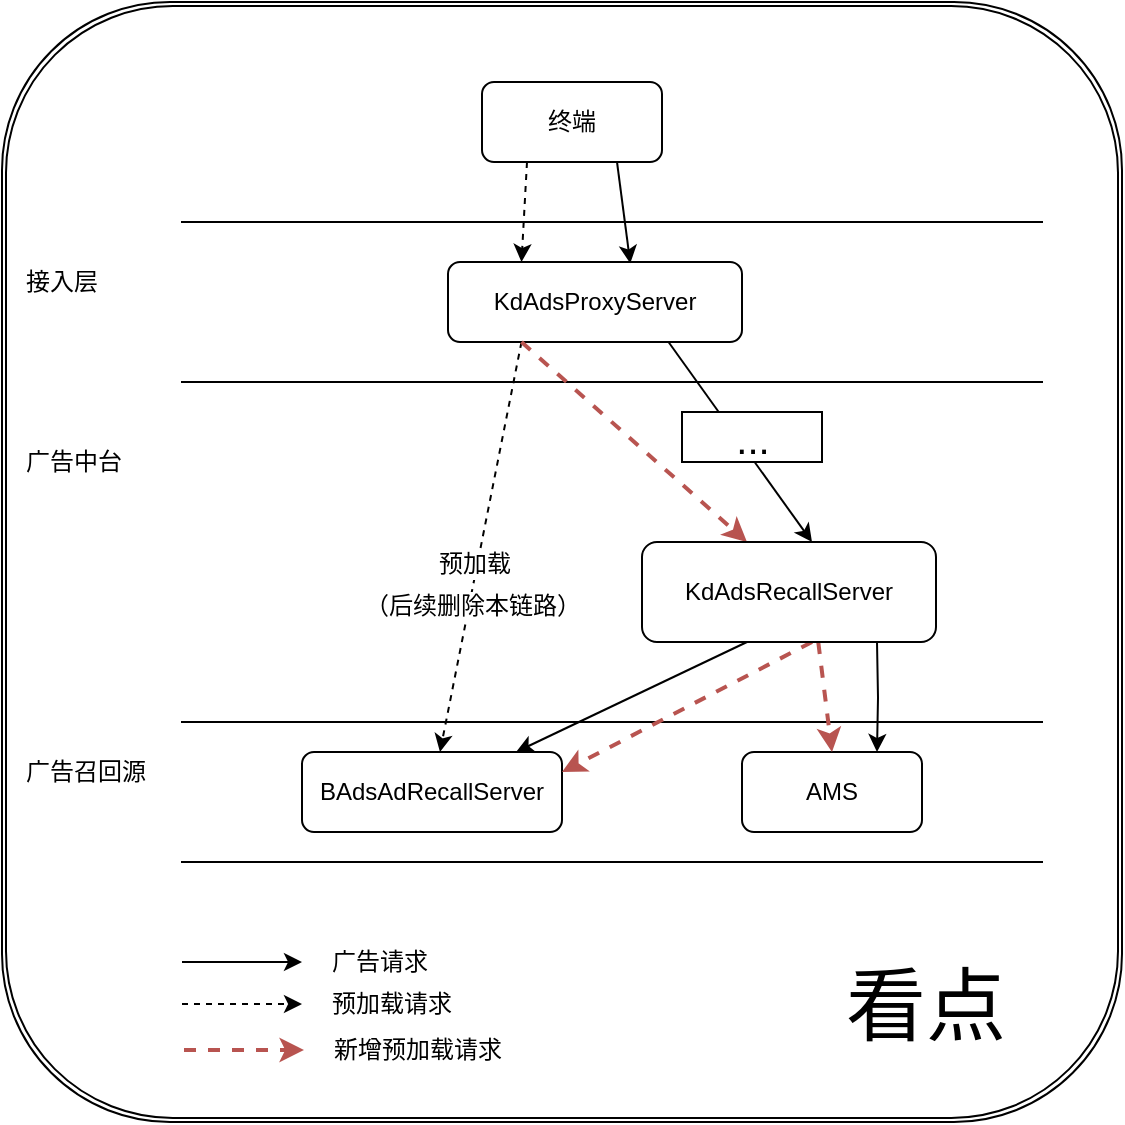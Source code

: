 <mxfile version="12.2.3" type="github" pages="1"><diagram id="mRfGf9wuqOCuwFYnlTi9" name="Page-1"><mxGraphModel dx="1185" dy="641" grid="1" gridSize="10" guides="1" tooltips="1" connect="1" arrows="1" fold="1" page="1" pageScale="1" pageWidth="827" pageHeight="1169" math="0" shadow="0"><root><mxCell id="0"/><mxCell id="1" parent="0"/><mxCell id="LxMDBkoJBfYKgF8RQkEa-2" value="" style="html=1;dashed=0;whitespace=wrap;shape=partialRectangle;right=0;left=0;fillColor=none;" vertex="1" parent="1"><mxGeometry x="160" y="150" width="430" height="80" as="geometry"/></mxCell><mxCell id="LxMDBkoJBfYKgF8RQkEa-3" value="终端" style="rounded=1;whiteSpace=wrap;html=1;" vertex="1" parent="1"><mxGeometry x="310" y="80" width="90" height="40" as="geometry"/></mxCell><mxCell id="LxMDBkoJBfYKgF8RQkEa-4" value="KdAdsProxyServer" style="rounded=1;whiteSpace=wrap;html=1;" vertex="1" parent="1"><mxGeometry x="293" y="170" width="147" height="40" as="geometry"/></mxCell><mxCell id="LxMDBkoJBfYKgF8RQkEa-5" value="" style="html=1;dashed=0;whitespace=wrap;shape=partialRectangle;right=0;left=0;fillColor=none;" vertex="1" parent="1"><mxGeometry x="160" y="400" width="430" height="70" as="geometry"/></mxCell><mxCell id="LxMDBkoJBfYKgF8RQkEa-6" value="BAdsAdRecallServer" style="rounded=1;whiteSpace=wrap;html=1;" vertex="1" parent="1"><mxGeometry x="220" y="415" width="130" height="40" as="geometry"/></mxCell><mxCell id="LxMDBkoJBfYKgF8RQkEa-8" value="AMS" style="rounded=1;whiteSpace=wrap;html=1;" vertex="1" parent="1"><mxGeometry x="440" y="415" width="90" height="40" as="geometry"/></mxCell><mxCell id="LxMDBkoJBfYKgF8RQkEa-20" style="edgeStyle=orthogonalEdgeStyle;rounded=0;orthogonalLoop=1;jettySize=auto;html=1;exitX=0.75;exitY=1;exitDx=0;exitDy=0;entryX=0.75;entryY=0;entryDx=0;entryDy=0;" edge="1" parent="1" target="LxMDBkoJBfYKgF8RQkEa-8"><mxGeometry relative="1" as="geometry"><mxPoint x="507.5" y="359.833" as="sourcePoint"/></mxGeometry></mxCell><mxCell id="LxMDBkoJBfYKgF8RQkEa-10" value="" style="endArrow=classic;html=1;entryX=0.62;entryY=0.017;entryDx=0;entryDy=0;exitX=0.75;exitY=1;exitDx=0;exitDy=0;entryPerimeter=0;" edge="1" parent="1" source="LxMDBkoJBfYKgF8RQkEa-3" target="LxMDBkoJBfYKgF8RQkEa-4"><mxGeometry width="50" height="50" relative="1" as="geometry"><mxPoint x="350" y="160" as="sourcePoint"/><mxPoint x="400" y="110" as="targetPoint"/></mxGeometry></mxCell><mxCell id="LxMDBkoJBfYKgF8RQkEa-11" value="" style="endArrow=classic;html=1;exitX=0.25;exitY=1;exitDx=0;exitDy=0;dashed=1;" edge="1" parent="1" source="LxMDBkoJBfYKgF8RQkEa-4" target="LxMDBkoJBfYKgF8RQkEa-6"><mxGeometry width="50" height="50" relative="1" as="geometry"><mxPoint x="280" y="350" as="sourcePoint"/><mxPoint x="330" y="300" as="targetPoint"/></mxGeometry></mxCell><mxCell id="LxMDBkoJBfYKgF8RQkEa-12" value="预加载" style="text;html=1;resizable=0;points=[];align=center;verticalAlign=middle;labelBackgroundColor=#ffffff;" vertex="1" connectable="0" parent="LxMDBkoJBfYKgF8RQkEa-11"><mxGeometry x="0.086" y="-2" relative="1" as="geometry"><mxPoint as="offset"/></mxGeometry></mxCell><mxCell id="LxMDBkoJBfYKgF8RQkEa-40" value="（后续删除本链路）" style="text;html=1;resizable=0;points=[];align=center;verticalAlign=middle;labelBackgroundColor=#ffffff;" vertex="1" connectable="0" parent="LxMDBkoJBfYKgF8RQkEa-11"><mxGeometry x="0.28" y="1" relative="1" as="geometry"><mxPoint as="offset"/></mxGeometry></mxCell><mxCell id="LxMDBkoJBfYKgF8RQkEa-18" value="" style="endArrow=classic;html=1;entryX=0.5;entryY=0;entryDx=0;entryDy=0;exitX=0.75;exitY=1;exitDx=0;exitDy=0;" edge="1" parent="1" source="LxMDBkoJBfYKgF8RQkEa-4"><mxGeometry width="50" height="50" relative="1" as="geometry"><mxPoint x="370" y="310" as="sourcePoint"/><mxPoint x="475" y="310.0" as="targetPoint"/></mxGeometry></mxCell><mxCell id="LxMDBkoJBfYKgF8RQkEa-23" value="广告中台" style="text;html=1;resizable=0;points=[];autosize=1;align=left;verticalAlign=top;spacingTop=-4;" vertex="1" parent="1"><mxGeometry x="80" y="260" width="60" height="20" as="geometry"/></mxCell><mxCell id="LxMDBkoJBfYKgF8RQkEa-25" value="广告召回源" style="text;html=1;resizable=0;points=[];autosize=1;align=left;verticalAlign=top;spacingTop=-4;" vertex="1" parent="1"><mxGeometry x="80" y="415" width="80" height="20" as="geometry"/></mxCell><mxCell id="LxMDBkoJBfYKgF8RQkEa-26" value="接入层" style="text;html=1;resizable=0;points=[];autosize=1;align=left;verticalAlign=top;spacingTop=-4;" vertex="1" parent="1"><mxGeometry x="80" y="170" width="50" height="20" as="geometry"/></mxCell><mxCell id="LxMDBkoJBfYKgF8RQkEa-27" value="" style="endArrow=classic;html=1;exitX=0.25;exitY=1;exitDx=0;exitDy=0;" edge="1" parent="1" target="LxMDBkoJBfYKgF8RQkEa-6"><mxGeometry width="50" height="50" relative="1" as="geometry"><mxPoint x="442.5" y="360.0" as="sourcePoint"/><mxPoint x="485" y="320.0" as="targetPoint"/></mxGeometry></mxCell><mxCell id="LxMDBkoJBfYKgF8RQkEa-29" value="" style="endArrow=classic;html=1;" edge="1" parent="1"><mxGeometry width="50" height="50" relative="1" as="geometry"><mxPoint x="160" y="520" as="sourcePoint"/><mxPoint x="220" y="520" as="targetPoint"/></mxGeometry></mxCell><mxCell id="LxMDBkoJBfYKgF8RQkEa-30" value="广告请求" style="text;html=1;resizable=0;points=[];autosize=1;align=left;verticalAlign=top;spacingTop=-4;" vertex="1" parent="1"><mxGeometry x="233" y="510" width="60" height="20" as="geometry"/></mxCell><mxCell id="LxMDBkoJBfYKgF8RQkEa-31" value="" style="endArrow=classic;html=1;dashed=1;" edge="1" parent="1"><mxGeometry width="50" height="50" relative="1" as="geometry"><mxPoint x="160" y="541" as="sourcePoint"/><mxPoint x="220" y="541" as="targetPoint"/></mxGeometry></mxCell><mxCell id="LxMDBkoJBfYKgF8RQkEa-33" value="预加载请求" style="text;html=1;resizable=0;points=[];autosize=1;align=left;verticalAlign=top;spacingTop=-4;" vertex="1" parent="1"><mxGeometry x="233" y="531" width="80" height="20" as="geometry"/></mxCell><mxCell id="LxMDBkoJBfYKgF8RQkEa-34" value="" style="endArrow=classic;html=1;dashed=1;exitX=0.25;exitY=1;exitDx=0;exitDy=0;entryX=0.25;entryY=0;entryDx=0;entryDy=0;" edge="1" parent="1" source="LxMDBkoJBfYKgF8RQkEa-3" target="LxMDBkoJBfYKgF8RQkEa-4"><mxGeometry width="50" height="50" relative="1" as="geometry"><mxPoint x="170" y="570" as="sourcePoint"/><mxPoint x="230" y="570" as="targetPoint"/></mxGeometry></mxCell><mxCell id="LxMDBkoJBfYKgF8RQkEa-35" value="" style="endArrow=classic;html=1;dashed=1;fillColor=#f8cecc;strokeColor=#b85450;strokeWidth=2;" edge="1" parent="1"><mxGeometry width="50" height="50" relative="1" as="geometry"><mxPoint x="161" y="564" as="sourcePoint"/><mxPoint x="221" y="564" as="targetPoint"/></mxGeometry></mxCell><mxCell id="LxMDBkoJBfYKgF8RQkEa-36" value="新增预加载请求" style="text;html=1;resizable=0;points=[];autosize=1;align=left;verticalAlign=top;spacingTop=-4;" vertex="1" parent="1"><mxGeometry x="234" y="554" width="100" height="20" as="geometry"/></mxCell><mxCell id="LxMDBkoJBfYKgF8RQkEa-37" value="" style="endArrow=classic;html=1;dashed=1;fillColor=#f8cecc;strokeColor=#b85450;strokeWidth=2;exitX=0.25;exitY=1;exitDx=0;exitDy=0;entryX=0.25;entryY=0;entryDx=0;entryDy=0;" edge="1" parent="1" source="LxMDBkoJBfYKgF8RQkEa-4"><mxGeometry width="50" height="50" relative="1" as="geometry"><mxPoint x="345" y="280" as="sourcePoint"/><mxPoint x="442.5" y="310.0" as="targetPoint"/></mxGeometry></mxCell><mxCell id="LxMDBkoJBfYKgF8RQkEa-38" value="" style="endArrow=classic;html=1;dashed=1;fillColor=#f8cecc;strokeColor=#b85450;strokeWidth=2;entryX=0.5;entryY=0;entryDx=0;entryDy=0;" edge="1" parent="1" target="LxMDBkoJBfYKgF8RQkEa-8"><mxGeometry width="50" height="50" relative="1" as="geometry"><mxPoint x="478.125" y="360.0" as="sourcePoint"/><mxPoint x="452.5" y="320.0" as="targetPoint"/></mxGeometry></mxCell><mxCell id="LxMDBkoJBfYKgF8RQkEa-39" value="" style="endArrow=classic;html=1;dashed=1;fillColor=#f8cecc;strokeColor=#b85450;strokeWidth=2;exitX=0.5;exitY=1;exitDx=0;exitDy=0;entryX=1;entryY=0.25;entryDx=0;entryDy=0;" edge="1" parent="1" target="LxMDBkoJBfYKgF8RQkEa-6"><mxGeometry width="50" height="50" relative="1" as="geometry"><mxPoint x="475" y="360.0" as="sourcePoint"/><mxPoint x="462.5" y="330.0" as="targetPoint"/></mxGeometry></mxCell><mxCell id="LxMDBkoJBfYKgF8RQkEa-44" value="&lt;font style=&quot;font-size: 20px&quot;&gt;...&lt;br&gt;&lt;/font&gt;" style="html=1;dashed=0;whitespace=wrap;" vertex="1" parent="1"><mxGeometry x="410" y="245" width="70" height="25" as="geometry"/></mxCell><mxCell id="LxMDBkoJBfYKgF8RQkEa-45" value="KdAdsRecallServer" style="rounded=1;whiteSpace=wrap;html=1;" vertex="1" parent="1"><mxGeometry x="390" y="310" width="147" height="50" as="geometry"/></mxCell><mxCell id="LxMDBkoJBfYKgF8RQkEa-46" value="&lt;font style=&quot;font-size: 40px&quot;&gt;看点&lt;/font&gt;" style="text;html=1;resizable=0;points=[];autosize=1;align=left;verticalAlign=top;spacingTop=-4;" vertex="1" parent="1"><mxGeometry x="490" y="515" width="100" height="30" as="geometry"/></mxCell><mxCell id="LxMDBkoJBfYKgF8RQkEa-47" value="" style="shape=ext;double=1;rounded=1;whiteSpace=wrap;html=1;fillColor=none;" vertex="1" parent="1"><mxGeometry x="70" y="40" width="560" height="560" as="geometry"/></mxCell></root></mxGraphModel></diagram></mxfile>